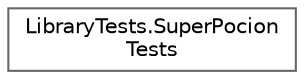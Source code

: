 digraph "Graphical Class Hierarchy"
{
 // INTERACTIVE_SVG=YES
 // LATEX_PDF_SIZE
  bgcolor="transparent";
  edge [fontname=Helvetica,fontsize=10,labelfontname=Helvetica,labelfontsize=10];
  node [fontname=Helvetica,fontsize=10,shape=box,height=0.2,width=0.4];
  rankdir="LR";
  Node0 [id="Node000000",label="LibraryTests.SuperPocion\lTests",height=0.2,width=0.4,color="grey40", fillcolor="white", style="filled",URL="$classLibraryTests_1_1SuperPocionTests.html",tooltip="Esta es la clase SuperPocionTests. Se encarga de comprobar sus funcionalidades."];
}
